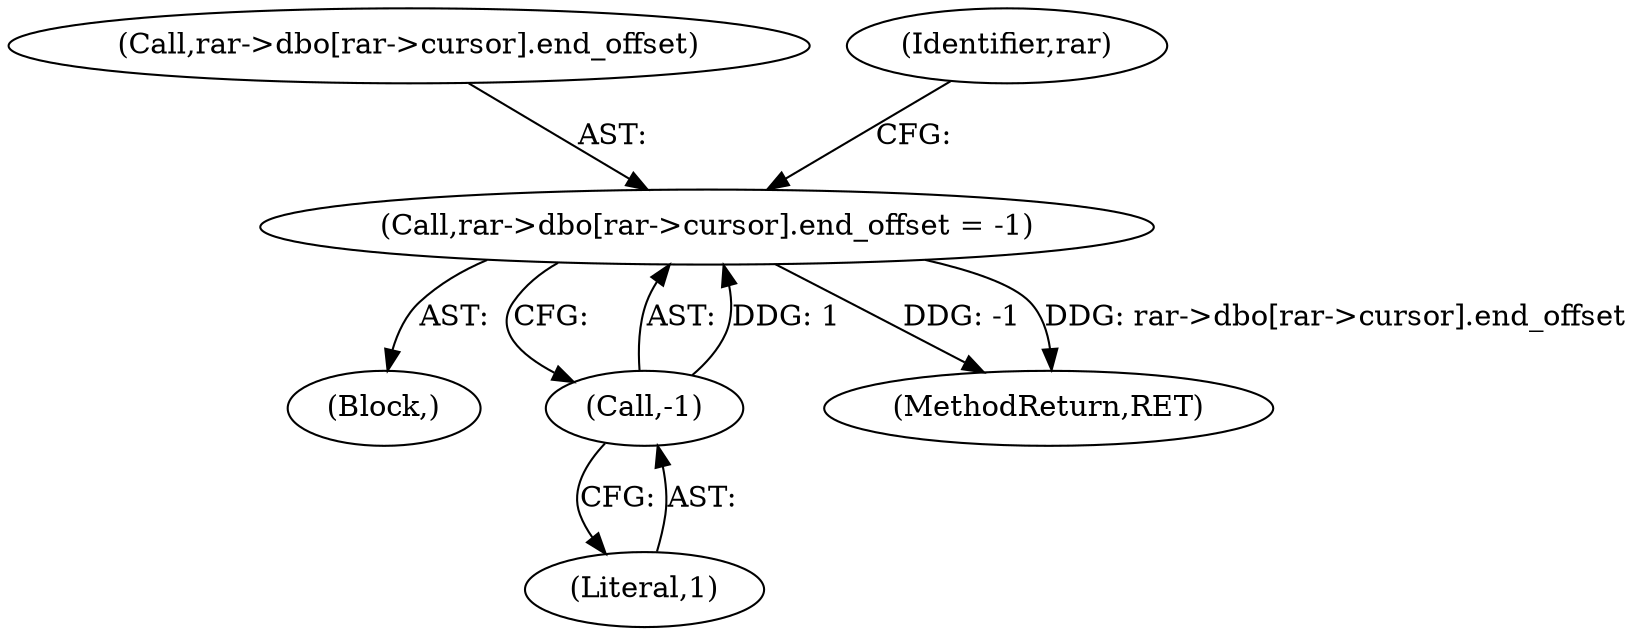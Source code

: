 digraph "0_libarchive_bfcfe6f04ed20db2504db8a254d1f40a1d84eb28_0@array" {
"1001176" [label="(Call,rar->dbo[rar->cursor].end_offset = -1)"];
"1001186" [label="(Call,-1)"];
"1001176" [label="(Call,rar->dbo[rar->cursor].end_offset = -1)"];
"1001177" [label="(Call,rar->dbo[rar->cursor].end_offset)"];
"1001118" [label="(Block,)"];
"1001193" [label="(Identifier,rar)"];
"1001187" [label="(Literal,1)"];
"1001186" [label="(Call,-1)"];
"1001754" [label="(MethodReturn,RET)"];
"1001176" -> "1001118"  [label="AST: "];
"1001176" -> "1001186"  [label="CFG: "];
"1001177" -> "1001176"  [label="AST: "];
"1001186" -> "1001176"  [label="AST: "];
"1001193" -> "1001176"  [label="CFG: "];
"1001176" -> "1001754"  [label="DDG: -1"];
"1001176" -> "1001754"  [label="DDG: rar->dbo[rar->cursor].end_offset"];
"1001186" -> "1001176"  [label="DDG: 1"];
"1001186" -> "1001187"  [label="CFG: "];
"1001187" -> "1001186"  [label="AST: "];
}
